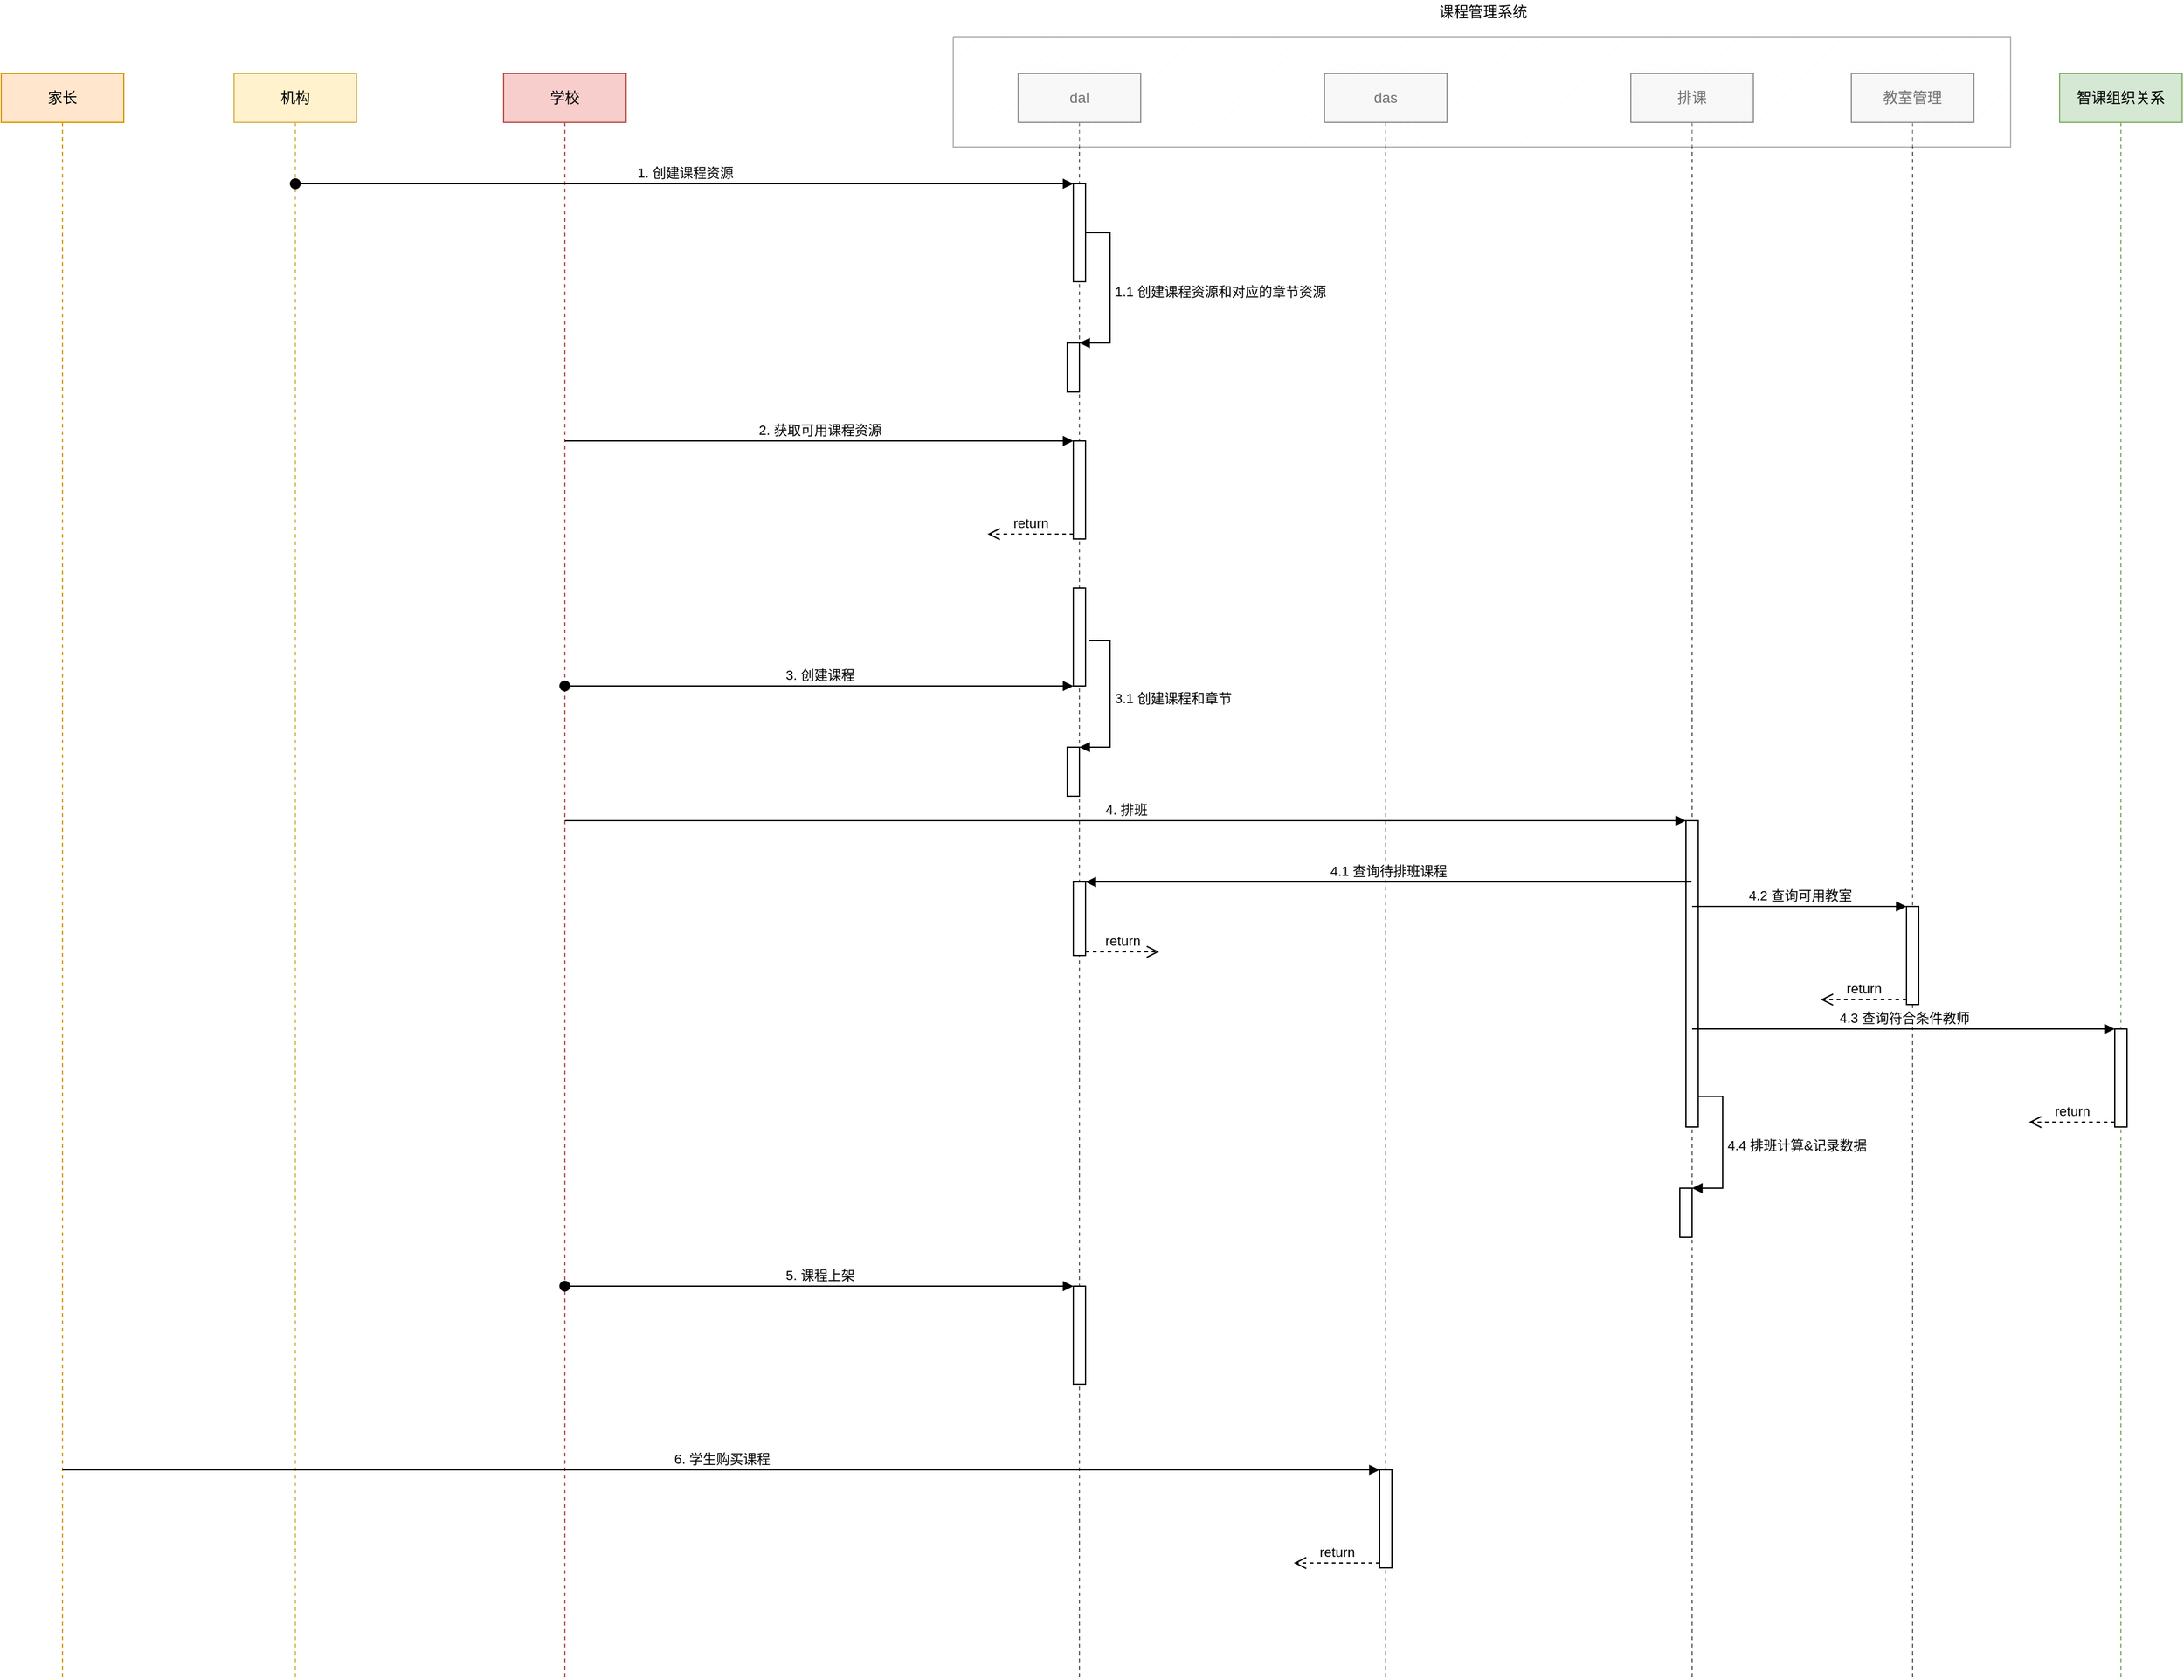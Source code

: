 <mxfile version="15.2.9" type="github">
  <diagram id="Gp5oIp7yYED9zAVJJLGE" name="Page-1">
    <mxGraphModel dx="2125" dy="808" grid="1" gridSize="10" guides="1" tooltips="1" connect="1" arrows="1" fold="1" page="1" pageScale="1" pageWidth="827" pageHeight="1169" math="0" shadow="0">
      <root>
        <mxCell id="0" />
        <mxCell id="1" parent="0" />
        <mxCell id="6two8OKGhvE6AskP43UC-3" value="机构" style="shape=umlLifeline;perimeter=lifelinePerimeter;whiteSpace=wrap;html=1;container=1;collapsible=0;recursiveResize=0;outlineConnect=0;fillColor=#fff2cc;strokeColor=#d6b656;" vertex="1" parent="1">
          <mxGeometry x="120" y="100" width="100" height="1310" as="geometry" />
        </mxCell>
        <mxCell id="6two8OKGhvE6AskP43UC-4" value="学校" style="shape=umlLifeline;perimeter=lifelinePerimeter;whiteSpace=wrap;html=1;container=1;collapsible=0;recursiveResize=0;outlineConnect=0;fillColor=#f8cecc;strokeColor=#b85450;" vertex="1" parent="1">
          <mxGeometry x="340" y="100" width="100" height="1310" as="geometry" />
        </mxCell>
        <mxCell id="6two8OKGhvE6AskP43UC-5" value="dal" style="shape=umlLifeline;perimeter=lifelinePerimeter;whiteSpace=wrap;html=1;container=1;collapsible=0;recursiveResize=0;outlineConnect=0;fillColor=#f5f5f5;strokeColor=#666666;fontColor=#333333;" vertex="1" parent="1">
          <mxGeometry x="760" y="100" width="100" height="1310" as="geometry" />
        </mxCell>
        <mxCell id="6two8OKGhvE6AskP43UC-8" value="" style="html=1;points=[];perimeter=orthogonalPerimeter;" vertex="1" parent="6two8OKGhvE6AskP43UC-5">
          <mxGeometry x="45" y="90" width="10" height="80" as="geometry" />
        </mxCell>
        <mxCell id="6two8OKGhvE6AskP43UC-10" value="" style="html=1;points=[];perimeter=orthogonalPerimeter;" vertex="1" parent="6two8OKGhvE6AskP43UC-5">
          <mxGeometry x="40" y="220" width="10" height="40" as="geometry" />
        </mxCell>
        <mxCell id="6two8OKGhvE6AskP43UC-11" value="1.1 创建课程资源和对应的章节资源" style="edgeStyle=orthogonalEdgeStyle;html=1;align=left;spacingLeft=2;endArrow=block;rounded=0;entryX=1;entryY=0;" edge="1" target="6two8OKGhvE6AskP43UC-10" parent="6two8OKGhvE6AskP43UC-5" source="6two8OKGhvE6AskP43UC-8">
          <mxGeometry relative="1" as="geometry">
            <mxPoint x="45" y="200" as="sourcePoint" />
            <Array as="points">
              <mxPoint x="75" y="130" />
              <mxPoint x="75" y="220" />
            </Array>
          </mxGeometry>
        </mxCell>
        <mxCell id="6two8OKGhvE6AskP43UC-12" value="" style="html=1;points=[];perimeter=orthogonalPerimeter;" vertex="1" parent="6two8OKGhvE6AskP43UC-5">
          <mxGeometry x="45" y="300" width="10" height="80" as="geometry" />
        </mxCell>
        <mxCell id="6two8OKGhvE6AskP43UC-14" value="return" style="html=1;verticalAlign=bottom;endArrow=open;dashed=1;endSize=8;exitX=0;exitY=0.95;" edge="1" source="6two8OKGhvE6AskP43UC-12" parent="6two8OKGhvE6AskP43UC-5">
          <mxGeometry relative="1" as="geometry">
            <mxPoint x="-25" y="376" as="targetPoint" />
          </mxGeometry>
        </mxCell>
        <mxCell id="6two8OKGhvE6AskP43UC-15" value="" style="html=1;points=[];perimeter=orthogonalPerimeter;" vertex="1" parent="6two8OKGhvE6AskP43UC-5">
          <mxGeometry x="45" y="420" width="10" height="80" as="geometry" />
        </mxCell>
        <mxCell id="6two8OKGhvE6AskP43UC-18" value="" style="html=1;points=[];perimeter=orthogonalPerimeter;" vertex="1" parent="6two8OKGhvE6AskP43UC-5">
          <mxGeometry x="40" y="550" width="10" height="40" as="geometry" />
        </mxCell>
        <mxCell id="6two8OKGhvE6AskP43UC-19" value="3.1 创建课程和章节" style="edgeStyle=orthogonalEdgeStyle;html=1;align=left;spacingLeft=2;endArrow=block;rounded=0;entryX=1;entryY=0;exitX=1.3;exitY=0.538;exitDx=0;exitDy=0;exitPerimeter=0;" edge="1" target="6two8OKGhvE6AskP43UC-18" parent="6two8OKGhvE6AskP43UC-5" source="6two8OKGhvE6AskP43UC-15">
          <mxGeometry relative="1" as="geometry">
            <mxPoint x="45" y="530" as="sourcePoint" />
            <Array as="points">
              <mxPoint x="75" y="463" />
              <mxPoint x="75" y="550" />
            </Array>
          </mxGeometry>
        </mxCell>
        <mxCell id="6two8OKGhvE6AskP43UC-26" value="" style="html=1;points=[];perimeter=orthogonalPerimeter;" vertex="1" parent="6two8OKGhvE6AskP43UC-5">
          <mxGeometry x="45" y="660" width="10" height="60" as="geometry" />
        </mxCell>
        <mxCell id="6two8OKGhvE6AskP43UC-28" value="return" style="html=1;verticalAlign=bottom;endArrow=open;dashed=1;endSize=8;exitX=1;exitY=0.95;" edge="1" source="6two8OKGhvE6AskP43UC-26" parent="6two8OKGhvE6AskP43UC-5">
          <mxGeometry relative="1" as="geometry">
            <mxPoint x="115" y="717" as="targetPoint" />
          </mxGeometry>
        </mxCell>
        <mxCell id="6two8OKGhvE6AskP43UC-42" value="" style="html=1;points=[];perimeter=orthogonalPerimeter;" vertex="1" parent="6two8OKGhvE6AskP43UC-5">
          <mxGeometry x="45" y="990" width="10" height="80" as="geometry" />
        </mxCell>
        <mxCell id="6two8OKGhvE6AskP43UC-6" value="das" style="shape=umlLifeline;perimeter=lifelinePerimeter;whiteSpace=wrap;html=1;container=1;collapsible=0;recursiveResize=0;outlineConnect=0;fillColor=#f5f5f5;strokeColor=#666666;fontColor=#333333;" vertex="1" parent="1">
          <mxGeometry x="1010" y="100" width="100" height="1310" as="geometry" />
        </mxCell>
        <mxCell id="6two8OKGhvE6AskP43UC-44" value="" style="html=1;points=[];perimeter=orthogonalPerimeter;" vertex="1" parent="6two8OKGhvE6AskP43UC-6">
          <mxGeometry x="45" y="1140" width="10" height="80" as="geometry" />
        </mxCell>
        <mxCell id="6two8OKGhvE6AskP43UC-46" value="return" style="html=1;verticalAlign=bottom;endArrow=open;dashed=1;endSize=8;exitX=0;exitY=0.95;" edge="1" source="6two8OKGhvE6AskP43UC-44" parent="6two8OKGhvE6AskP43UC-6">
          <mxGeometry relative="1" as="geometry">
            <mxPoint x="-25" y="1216" as="targetPoint" />
          </mxGeometry>
        </mxCell>
        <mxCell id="6two8OKGhvE6AskP43UC-7" value="排课" style="shape=umlLifeline;perimeter=lifelinePerimeter;whiteSpace=wrap;html=1;container=1;collapsible=0;recursiveResize=0;outlineConnect=0;fillColor=#f5f5f5;strokeColor=#666666;fontColor=#333333;" vertex="1" parent="1">
          <mxGeometry x="1260" y="100" width="100" height="1310" as="geometry" />
        </mxCell>
        <mxCell id="6two8OKGhvE6AskP43UC-23" value="" style="html=1;points=[];perimeter=orthogonalPerimeter;" vertex="1" parent="6two8OKGhvE6AskP43UC-7">
          <mxGeometry x="45" y="610" width="10" height="250" as="geometry" />
        </mxCell>
        <mxCell id="6two8OKGhvE6AskP43UC-37" value="" style="html=1;points=[];perimeter=orthogonalPerimeter;" vertex="1" parent="6two8OKGhvE6AskP43UC-7">
          <mxGeometry x="40" y="910" width="10" height="40" as="geometry" />
        </mxCell>
        <mxCell id="6two8OKGhvE6AskP43UC-38" value="4.4 排班计算&amp;amp;记录数据" style="edgeStyle=orthogonalEdgeStyle;html=1;align=left;spacingLeft=2;endArrow=block;rounded=0;entryX=1;entryY=0;" edge="1" target="6two8OKGhvE6AskP43UC-37" parent="6two8OKGhvE6AskP43UC-7" source="6two8OKGhvE6AskP43UC-23">
          <mxGeometry relative="1" as="geometry">
            <mxPoint x="45" y="890" as="sourcePoint" />
            <Array as="points">
              <mxPoint x="75" y="835" />
              <mxPoint x="75" y="910" />
            </Array>
          </mxGeometry>
        </mxCell>
        <mxCell id="6two8OKGhvE6AskP43UC-9" value="1. 创建课程资源" style="html=1;verticalAlign=bottom;startArrow=oval;endArrow=block;startSize=8;" edge="1" target="6two8OKGhvE6AskP43UC-8" parent="1" source="6two8OKGhvE6AskP43UC-3">
          <mxGeometry relative="1" as="geometry">
            <mxPoint x="240" y="200" as="sourcePoint" />
            <Array as="points">
              <mxPoint x="260" y="190" />
            </Array>
          </mxGeometry>
        </mxCell>
        <mxCell id="6two8OKGhvE6AskP43UC-13" value="2. 获取可用课程资源" style="html=1;verticalAlign=bottom;endArrow=block;entryX=0;entryY=0;" edge="1" target="6two8OKGhvE6AskP43UC-12" parent="1" source="6two8OKGhvE6AskP43UC-4">
          <mxGeometry relative="1" as="geometry">
            <mxPoint x="735" y="400" as="sourcePoint" />
          </mxGeometry>
        </mxCell>
        <mxCell id="6two8OKGhvE6AskP43UC-16" value="3. 创建课程" style="html=1;verticalAlign=bottom;startArrow=oval;endArrow=block;startSize=8;" edge="1" target="6two8OKGhvE6AskP43UC-15" parent="1" source="6two8OKGhvE6AskP43UC-4">
          <mxGeometry relative="1" as="geometry">
            <mxPoint x="745" y="520" as="sourcePoint" />
          </mxGeometry>
        </mxCell>
        <mxCell id="6two8OKGhvE6AskP43UC-17" value="家长" style="shape=umlLifeline;perimeter=lifelinePerimeter;whiteSpace=wrap;html=1;container=1;collapsible=0;recursiveResize=0;outlineConnect=0;fillColor=#ffe6cc;strokeColor=#d79b00;" vertex="1" parent="1">
          <mxGeometry x="-70" y="100" width="100" height="1310" as="geometry" />
        </mxCell>
        <mxCell id="6two8OKGhvE6AskP43UC-24" value="4. 排班" style="html=1;verticalAlign=bottom;endArrow=block;entryX=0;entryY=0;" edge="1" target="6two8OKGhvE6AskP43UC-23" parent="1" source="6two8OKGhvE6AskP43UC-4">
          <mxGeometry relative="1" as="geometry">
            <mxPoint x="1235" y="710" as="sourcePoint" />
          </mxGeometry>
        </mxCell>
        <mxCell id="6two8OKGhvE6AskP43UC-27" value="4.1 查询待排班课程" style="html=1;verticalAlign=bottom;endArrow=block;entryX=1;entryY=0;" edge="1" target="6two8OKGhvE6AskP43UC-26" parent="1" source="6two8OKGhvE6AskP43UC-7">
          <mxGeometry relative="1" as="geometry">
            <mxPoint x="875" y="760" as="sourcePoint" />
          </mxGeometry>
        </mxCell>
        <mxCell id="6two8OKGhvE6AskP43UC-29" value="教室管理" style="shape=umlLifeline;perimeter=lifelinePerimeter;whiteSpace=wrap;html=1;container=1;collapsible=0;recursiveResize=0;outlineConnect=0;fillColor=#f5f5f5;strokeColor=#666666;fontColor=#333333;" vertex="1" parent="1">
          <mxGeometry x="1440" y="100" width="100" height="1310" as="geometry" />
        </mxCell>
        <mxCell id="6two8OKGhvE6AskP43UC-31" value="" style="html=1;points=[];perimeter=orthogonalPerimeter;" vertex="1" parent="6two8OKGhvE6AskP43UC-29">
          <mxGeometry x="45" y="680" width="10" height="80" as="geometry" />
        </mxCell>
        <mxCell id="6two8OKGhvE6AskP43UC-33" value="return" style="html=1;verticalAlign=bottom;endArrow=open;dashed=1;endSize=8;exitX=0;exitY=0.95;" edge="1" source="6two8OKGhvE6AskP43UC-31" parent="6two8OKGhvE6AskP43UC-29">
          <mxGeometry relative="1" as="geometry">
            <mxPoint x="-25" y="756" as="targetPoint" />
          </mxGeometry>
        </mxCell>
        <mxCell id="6two8OKGhvE6AskP43UC-30" value="智课组织关系" style="shape=umlLifeline;perimeter=lifelinePerimeter;whiteSpace=wrap;html=1;container=1;collapsible=0;recursiveResize=0;outlineConnect=0;fillColor=#d5e8d4;strokeColor=#82b366;" vertex="1" parent="1">
          <mxGeometry x="1610" y="100" width="100" height="1310" as="geometry" />
        </mxCell>
        <mxCell id="6two8OKGhvE6AskP43UC-34" value="" style="html=1;points=[];perimeter=orthogonalPerimeter;" vertex="1" parent="6two8OKGhvE6AskP43UC-30">
          <mxGeometry x="45" y="780" width="10" height="80" as="geometry" />
        </mxCell>
        <mxCell id="6two8OKGhvE6AskP43UC-36" value="return" style="html=1;verticalAlign=bottom;endArrow=open;dashed=1;endSize=8;exitX=0;exitY=0.95;" edge="1" source="6two8OKGhvE6AskP43UC-34" parent="6two8OKGhvE6AskP43UC-30">
          <mxGeometry relative="1" as="geometry">
            <mxPoint x="-25" y="856" as="targetPoint" />
          </mxGeometry>
        </mxCell>
        <mxCell id="6two8OKGhvE6AskP43UC-32" value="4.2 查询可用教室" style="html=1;verticalAlign=bottom;endArrow=block;entryX=0;entryY=0;" edge="1" target="6two8OKGhvE6AskP43UC-31" parent="1" source="6two8OKGhvE6AskP43UC-7">
          <mxGeometry relative="1" as="geometry">
            <mxPoint x="1415" y="780" as="sourcePoint" />
          </mxGeometry>
        </mxCell>
        <mxCell id="6two8OKGhvE6AskP43UC-35" value="4.3 查询符合条件教师" style="html=1;verticalAlign=bottom;endArrow=block;entryX=0;entryY=0;" edge="1" target="6two8OKGhvE6AskP43UC-34" parent="1" source="6two8OKGhvE6AskP43UC-7">
          <mxGeometry relative="1" as="geometry">
            <mxPoint x="1585" y="880" as="sourcePoint" />
          </mxGeometry>
        </mxCell>
        <mxCell id="6two8OKGhvE6AskP43UC-43" value="5. 课程上架" style="html=1;verticalAlign=bottom;startArrow=oval;endArrow=block;startSize=8;" edge="1" target="6two8OKGhvE6AskP43UC-42" parent="1" source="6two8OKGhvE6AskP43UC-4">
          <mxGeometry relative="1" as="geometry">
            <mxPoint x="745" y="1090" as="sourcePoint" />
          </mxGeometry>
        </mxCell>
        <mxCell id="6two8OKGhvE6AskP43UC-45" value="6. 学生购买课程" style="html=1;verticalAlign=bottom;endArrow=block;entryX=0;entryY=0;" edge="1" target="6two8OKGhvE6AskP43UC-44" parent="1" source="6two8OKGhvE6AskP43UC-17">
          <mxGeometry relative="1" as="geometry">
            <mxPoint x="985" y="1240" as="sourcePoint" />
          </mxGeometry>
        </mxCell>
        <mxCell id="6two8OKGhvE6AskP43UC-47" value="" style="verticalLabelPosition=bottom;verticalAlign=top;html=1;shape=mxgraph.basic.patternFillRect;fillStyle=diag;step=5;fillStrokeWidth=0.2;fillStrokeColor=#dddddd;opacity=30;" vertex="1" parent="1">
          <mxGeometry x="707" y="70" width="863" height="90" as="geometry" />
        </mxCell>
        <mxCell id="6two8OKGhvE6AskP43UC-48" value="课程管理系统" style="text;html=1;align=center;verticalAlign=middle;resizable=0;points=[];autosize=1;strokeColor=none;fillColor=none;" vertex="1" parent="1">
          <mxGeometry x="1093.5" y="40" width="90" height="20" as="geometry" />
        </mxCell>
      </root>
    </mxGraphModel>
  </diagram>
</mxfile>
